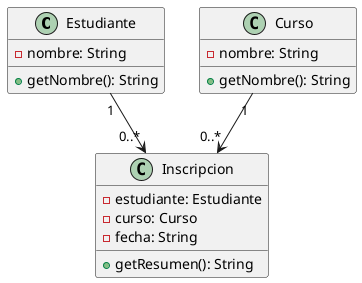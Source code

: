 @startuml
class Estudiante {
    - nombre: String
    + getNombre(): String
}

class Curso {
    - nombre: String
    + getNombre(): String
}

class Inscripcion {
    - estudiante: Estudiante
    - curso: Curso
    - fecha: String
    + getResumen(): String
}

Estudiante "1" --> "0..*" Inscripcion
Curso "1" --> "0..*" Inscripcion
@enduml

